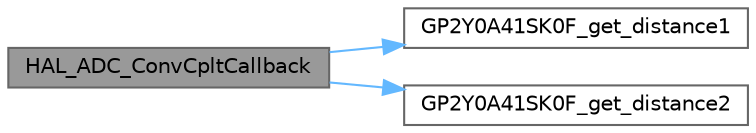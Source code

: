 digraph "HAL_ADC_ConvCpltCallback"
{
 // LATEX_PDF_SIZE
  bgcolor="transparent";
  edge [fontname=Helvetica,fontsize=10,labelfontname=Helvetica,labelfontsize=10];
  node [fontname=Helvetica,fontsize=10,shape=box,height=0.2,width=0.4];
  rankdir="LR";
  Node1 [id="Node000001",label="HAL_ADC_ConvCpltCallback",height=0.2,width=0.4,color="gray40", fillcolor="grey60", style="filled", fontcolor="black",tooltip="ADC conversion complete callback."];
  Node1 -> Node2 [id="edge3_Node000001_Node000002",color="steelblue1",style="solid",tooltip=" "];
  Node2 [id="Node000002",label="GP2Y0A41SK0F_get_distance1",height=0.2,width=0.4,color="grey40", fillcolor="white", style="filled",URL="$driver__GP2Y0A41SK0F_8c.html#aced6accdd45319b4030279fd7c2ae4b9",tooltip="Compute distances for ToF1 based on ADC readings."];
  Node1 -> Node3 [id="edge4_Node000001_Node000003",color="steelblue1",style="solid",tooltip=" "];
  Node3 [id="Node000003",label="GP2Y0A41SK0F_get_distance2",height=0.2,width=0.4,color="grey40", fillcolor="white", style="filled",URL="$driver__GP2Y0A41SK0F_8c.html#acd1782dd32558ae9d0ab76a8d51c85b9",tooltip="Compute distances for ToF2 based on ADC readings."];
}
